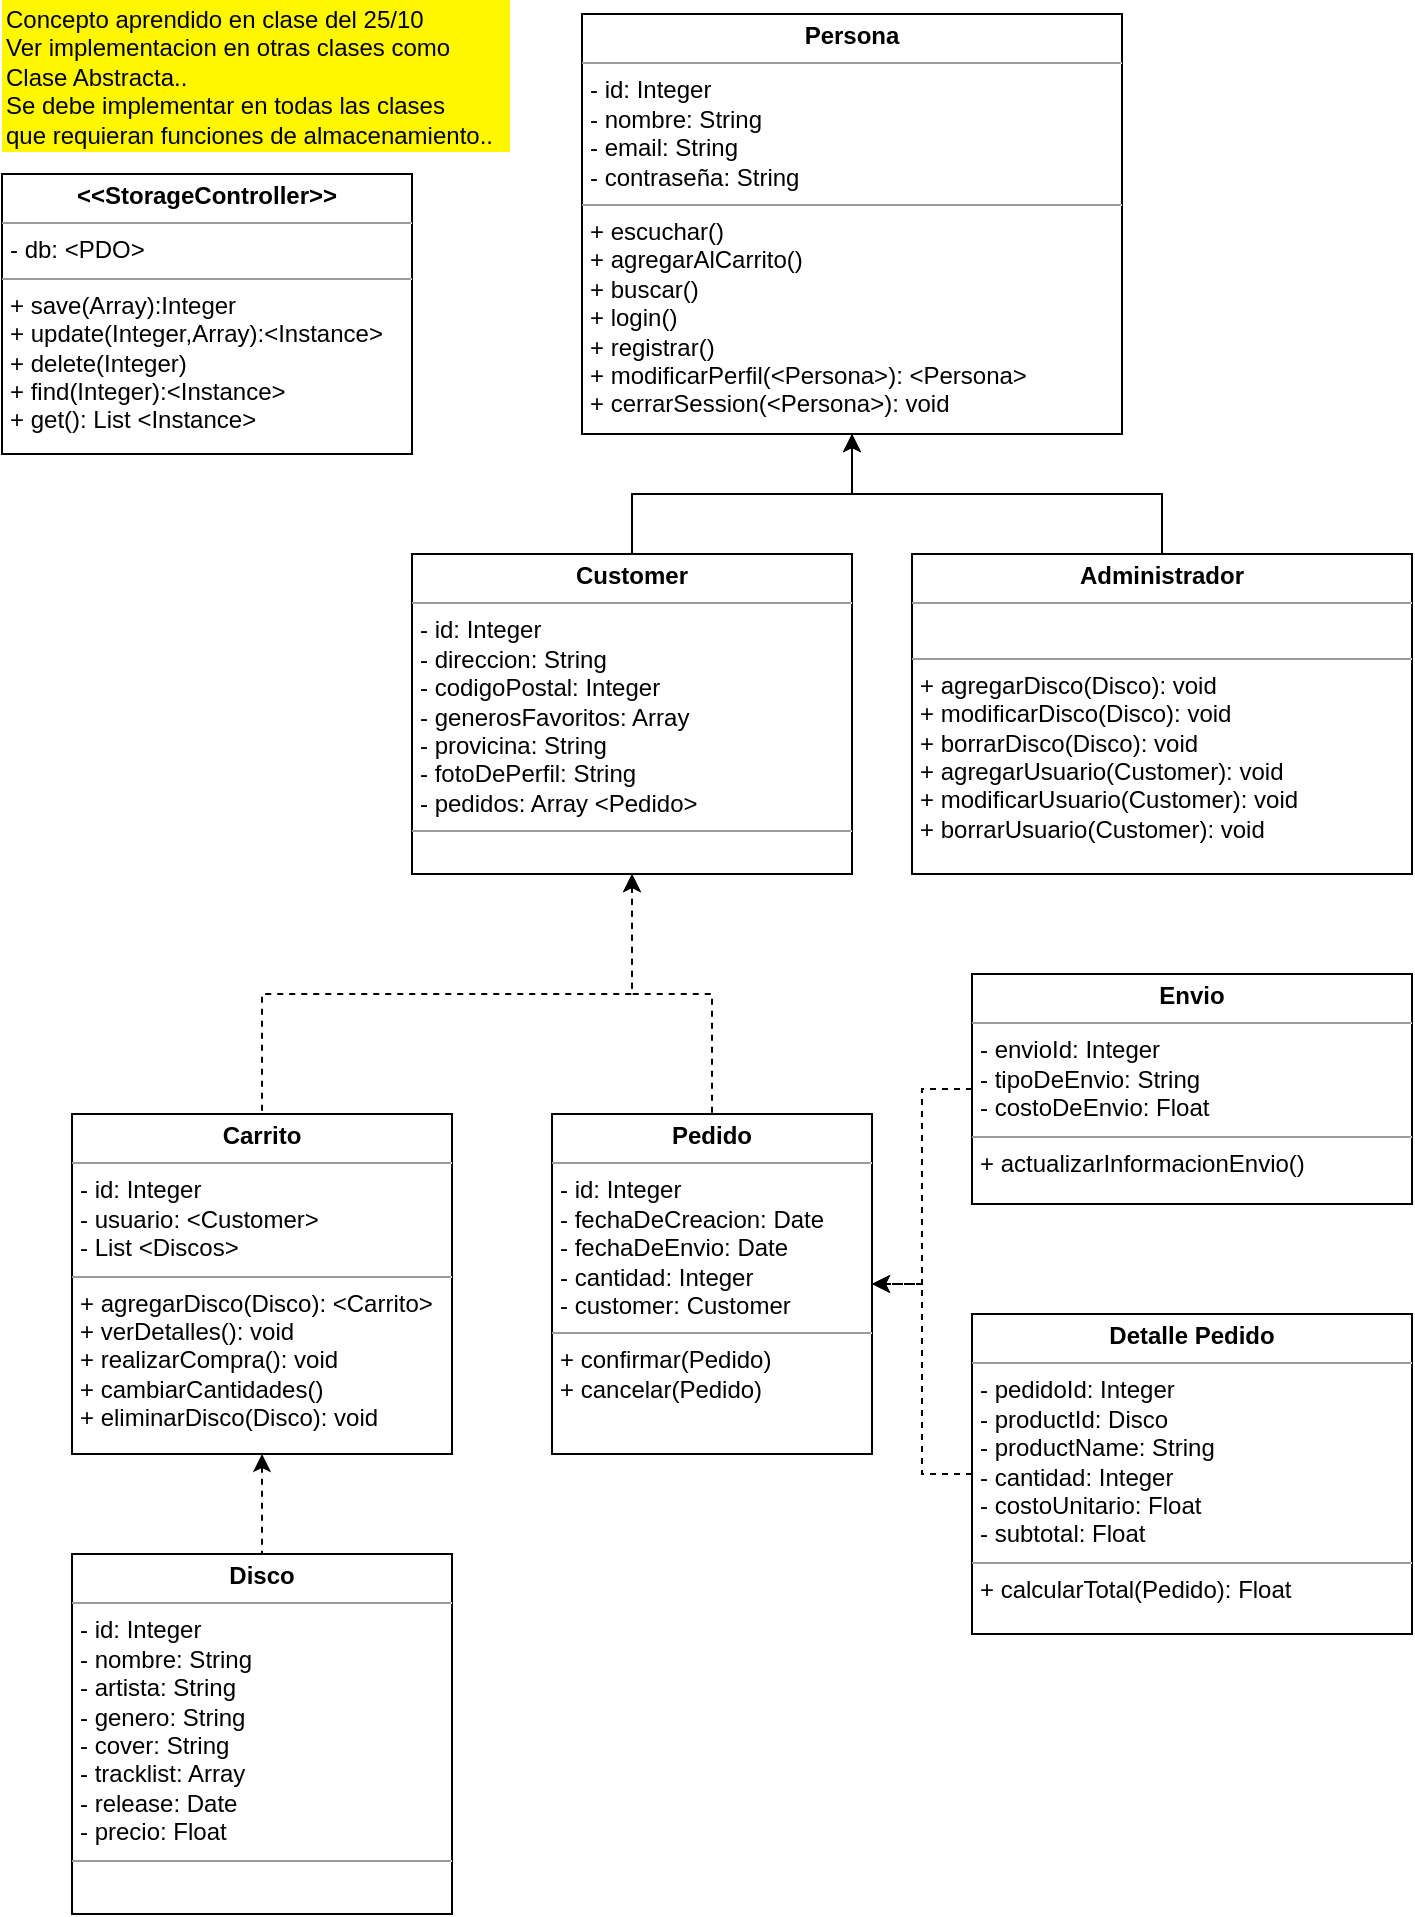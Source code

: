 <mxfile pages="1" version="10.7.5" type="device"><diagram id="0K4Qw0k9i0qUyxo-KpMl" name="Page-1"><mxGraphModel dx="758" dy="514" grid="0" gridSize="10" guides="1" tooltips="1" connect="1" arrows="1" fold="1" page="0" pageScale="1" pageWidth="1169" pageHeight="1654" math="0" shadow="0"><root><mxCell id="0"/><mxCell id="1" parent="0"/><mxCell id="xtUksuKNNhr6q6NkcrZk-10" style="edgeStyle=orthogonalEdgeStyle;rounded=0;orthogonalLoop=1;jettySize=auto;html=1;exitX=0.5;exitY=1;exitDx=0;exitDy=0;entryX=0.5;entryY=0;entryDx=0;entryDy=0;startArrow=classic;startFill=1;endArrow=none;endFill=0;" parent="1" source="xtUksuKNNhr6q6NkcrZk-1" target="xtUksuKNNhr6q6NkcrZk-2" edge="1"><mxGeometry relative="1" as="geometry"/></mxCell><mxCell id="xtUksuKNNhr6q6NkcrZk-11" style="edgeStyle=orthogonalEdgeStyle;rounded=0;orthogonalLoop=1;jettySize=auto;html=1;exitX=0.5;exitY=1;exitDx=0;exitDy=0;entryX=0.5;entryY=0;entryDx=0;entryDy=0;startArrow=classic;startFill=1;endArrow=none;endFill=0;" parent="1" source="xtUksuKNNhr6q6NkcrZk-1" target="xtUksuKNNhr6q6NkcrZk-3" edge="1"><mxGeometry relative="1" as="geometry"/></mxCell><mxCell id="xtUksuKNNhr6q6NkcrZk-1" value="&lt;p style=&quot;margin: 0px ; margin-top: 4px ; text-align: center&quot;&gt;&lt;b&gt;Persona&lt;/b&gt;&lt;/p&gt;&lt;hr size=&quot;1&quot;&gt;&lt;p style=&quot;margin: 0px ; margin-left: 4px&quot;&gt;- id: Integer&lt;/p&gt;&lt;p style=&quot;margin: 0px ; margin-left: 4px&quot;&gt;- nombre: String&lt;/p&gt;&lt;p style=&quot;margin: 0px ; margin-left: 4px&quot;&gt;- email: String&lt;/p&gt;&lt;p style=&quot;margin: 0px ; margin-left: 4px&quot;&gt;- contraseña: String&lt;/p&gt;&lt;hr size=&quot;1&quot;&gt;&lt;p style=&quot;margin: 0px ; margin-left: 4px&quot;&gt;+ escuchar()&lt;/p&gt;&lt;p style=&quot;margin: 0px ; margin-left: 4px&quot;&gt;+ agregarAlCarrito()&lt;br&gt;&lt;/p&gt;&lt;p style=&quot;margin: 0px ; margin-left: 4px&quot;&gt;+ buscar()&lt;/p&gt;&lt;p style=&quot;margin: 0px ; margin-left: 4px&quot;&gt;+ login()&lt;/p&gt;&lt;p style=&quot;margin: 0px ; margin-left: 4px&quot;&gt;+ registrar()&lt;/p&gt;&lt;p style=&quot;margin: 0px ; margin-left: 4px&quot;&gt;&lt;span&gt;+ modificarPerfil(&amp;lt;Persona&amp;gt;): &amp;lt;Persona&amp;gt;&lt;/span&gt;&lt;/p&gt;&lt;p style=&quot;margin: 0px ; margin-left: 4px&quot;&gt;&lt;span&gt;+ cerrarSession(&amp;lt;Persona&amp;gt;): void&lt;/span&gt;&lt;/p&gt;" style="verticalAlign=top;align=left;overflow=fill;fontSize=12;fontFamily=Helvetica;html=1;" parent="1" vertex="1"><mxGeometry x="335" y="30" width="270" height="210" as="geometry"/></mxCell><mxCell id="xtUksuKNNhr6q6NkcrZk-15" style="edgeStyle=orthogonalEdgeStyle;rounded=0;orthogonalLoop=1;jettySize=auto;html=1;exitX=0.5;exitY=1;exitDx=0;exitDy=0;entryX=0.5;entryY=0;entryDx=0;entryDy=0;dashed=1;startArrow=classic;startFill=1;endArrow=none;endFill=0;" parent="1" source="xtUksuKNNhr6q6NkcrZk-2" target="xtUksuKNNhr6q6NkcrZk-14" edge="1"><mxGeometry relative="1" as="geometry"/></mxCell><mxCell id="xtUksuKNNhr6q6NkcrZk-18" style="edgeStyle=orthogonalEdgeStyle;rounded=0;orthogonalLoop=1;jettySize=auto;html=1;exitX=0.5;exitY=1;exitDx=0;exitDy=0;entryX=0.5;entryY=0;entryDx=0;entryDy=0;dashed=1;startArrow=classic;startFill=1;endArrow=none;endFill=0;" parent="1" source="xtUksuKNNhr6q6NkcrZk-2" target="xtUksuKNNhr6q6NkcrZk-5" edge="1"><mxGeometry relative="1" as="geometry"/></mxCell><mxCell id="xtUksuKNNhr6q6NkcrZk-2" value="&lt;p style=&quot;margin: 0px ; margin-top: 4px ; text-align: center&quot;&gt;&lt;b&gt;Customer&lt;/b&gt;&lt;/p&gt;&lt;hr size=&quot;1&quot;&gt;&lt;p style=&quot;margin: 0px ; margin-left: 4px&quot;&gt;- id: Integer&lt;/p&gt;&lt;p style=&quot;margin: 0px ; margin-left: 4px&quot;&gt;- direccion: String&lt;/p&gt;&lt;p style=&quot;margin: 0px ; margin-left: 4px&quot;&gt;- codigoPostal: Integer&lt;/p&gt;&lt;p style=&quot;margin: 0px ; margin-left: 4px&quot;&gt;- generosFavoritos: Array&lt;/p&gt;&lt;p style=&quot;margin: 0px ; margin-left: 4px&quot;&gt;- provicina: String&lt;/p&gt;&lt;p style=&quot;margin: 0px ; margin-left: 4px&quot;&gt;- fotoDePerfil: String&lt;/p&gt;&lt;p style=&quot;margin: 0px ; margin-left: 4px&quot;&gt;- pedidos: Array &amp;lt;Pedido&amp;gt;&lt;/p&gt;&lt;hr size=&quot;1&quot;&gt;&lt;p style=&quot;margin: 0px ; margin-left: 4px&quot;&gt;&lt;br&gt;&lt;/p&gt;" style="verticalAlign=top;align=left;overflow=fill;fontSize=12;fontFamily=Helvetica;html=1;" parent="1" vertex="1"><mxGeometry x="250" y="300" width="220" height="160" as="geometry"/></mxCell><mxCell id="xtUksuKNNhr6q6NkcrZk-3" value="&lt;p style=&quot;margin: 0px ; margin-top: 4px ; text-align: center&quot;&gt;&lt;b&gt;Administrador&lt;/b&gt;&lt;/p&gt;&lt;hr size=&quot;1&quot;&gt;&lt;p style=&quot;margin: 0px ; margin-left: 4px&quot;&gt;&lt;br&gt;&lt;/p&gt;&lt;hr size=&quot;1&quot;&gt;&lt;p style=&quot;margin: 0px ; margin-left: 4px&quot;&gt;+ agregarDisco(Disco): void&lt;/p&gt;&lt;p style=&quot;margin: 0px ; margin-left: 4px&quot;&gt;+ modificarDisco(Disco): void&lt;/p&gt;&lt;p style=&quot;margin: 0px ; margin-left: 4px&quot;&gt;+ borrarDisco(Disco): void&lt;/p&gt;&lt;p style=&quot;margin: 0px ; margin-left: 4px&quot;&gt;+ agregarUsuario(Customer): void&lt;/p&gt;&lt;p style=&quot;margin: 0px ; margin-left: 4px&quot;&gt;+ modificarUsuario(Customer&lt;span&gt;): void&lt;/span&gt;&lt;/p&gt;&lt;p style=&quot;margin: 0px ; margin-left: 4px&quot;&gt;&lt;span&gt;+ borrarUsuario(Customer): void&lt;/span&gt;&lt;/p&gt;" style="verticalAlign=top;align=left;overflow=fill;fontSize=12;fontFamily=Helvetica;html=1;" parent="1" vertex="1"><mxGeometry x="500" y="300" width="250" height="160" as="geometry"/></mxCell><mxCell id="xtUksuKNNhr6q6NkcrZk-4" value="&lt;p style=&quot;margin: 0px ; margin-top: 4px ; text-align: center&quot;&gt;&lt;b&gt;Disco&lt;/b&gt;&lt;/p&gt;&lt;hr size=&quot;1&quot;&gt;&lt;p style=&quot;margin: 0px ; margin-left: 4px&quot;&gt;- id: Integer&lt;/p&gt;&lt;p style=&quot;margin: 0px ; margin-left: 4px&quot;&gt;- nombre: String&lt;/p&gt;&lt;p style=&quot;margin: 0px ; margin-left: 4px&quot;&gt;- artista: String&lt;/p&gt;&lt;p style=&quot;margin: 0px ; margin-left: 4px&quot;&gt;- genero: String&lt;/p&gt;&lt;p style=&quot;margin: 0px ; margin-left: 4px&quot;&gt;- cover: String&lt;/p&gt;&lt;p style=&quot;margin: 0px ; margin-left: 4px&quot;&gt;- tracklist: Array&lt;/p&gt;&lt;p style=&quot;margin: 0px ; margin-left: 4px&quot;&gt;- release: Date&lt;/p&gt;&lt;p style=&quot;margin: 0px ; margin-left: 4px&quot;&gt;- precio: Float&lt;/p&gt;&lt;hr size=&quot;1&quot;&gt;&lt;p style=&quot;margin: 0px ; margin-left: 4px&quot;&gt;&lt;br&gt;&lt;/p&gt;" style="verticalAlign=top;align=left;overflow=fill;fontSize=12;fontFamily=Helvetica;html=1;" parent="1" vertex="1"><mxGeometry x="80" y="800" width="190" height="180" as="geometry"/></mxCell><mxCell id="xtUksuKNNhr6q6NkcrZk-16" style="edgeStyle=orthogonalEdgeStyle;rounded=0;orthogonalLoop=1;jettySize=auto;html=1;exitX=0.5;exitY=1;exitDx=0;exitDy=0;entryX=0.5;entryY=0;entryDx=0;entryDy=0;dashed=1;startArrow=classic;startFill=1;endArrow=none;endFill=0;" parent="1" source="xtUksuKNNhr6q6NkcrZk-5" target="xtUksuKNNhr6q6NkcrZk-4" edge="1"><mxGeometry relative="1" as="geometry"/></mxCell><mxCell id="xtUksuKNNhr6q6NkcrZk-5" value="&lt;p style=&quot;margin: 0px ; margin-top: 4px ; text-align: center&quot;&gt;&lt;b&gt;Carrito&lt;/b&gt;&lt;/p&gt;&lt;hr size=&quot;1&quot;&gt;&lt;p style=&quot;margin: 0px ; margin-left: 4px&quot;&gt;- id: Integer&lt;/p&gt;&lt;p style=&quot;margin: 0px ; margin-left: 4px&quot;&gt;- usuario: &amp;lt;Customer&amp;gt;&lt;/p&gt;&lt;p style=&quot;margin: 0px ; margin-left: 4px&quot;&gt;- List &amp;lt;Discos&amp;gt;&lt;/p&gt;&lt;hr size=&quot;1&quot;&gt;&lt;p style=&quot;margin: 0px ; margin-left: 4px&quot;&gt;+ agregarDisco(Disco): &amp;lt;Carrito&amp;gt;&lt;/p&gt;&lt;p style=&quot;margin: 0px ; margin-left: 4px&quot;&gt;+ verDetalles(): void&lt;/p&gt;&lt;p style=&quot;margin: 0px ; margin-left: 4px&quot;&gt;+ realizarCompra(): void&lt;/p&gt;&lt;p style=&quot;margin: 0px ; margin-left: 4px&quot;&gt;+ cambiarCantidades()&lt;/p&gt;&lt;p style=&quot;margin: 0px ; margin-left: 4px&quot;&gt;+ eliminarDisco(Disco): void&lt;/p&gt;" style="verticalAlign=top;align=left;overflow=fill;fontSize=12;fontFamily=Helvetica;html=1;" parent="1" vertex="1"><mxGeometry x="80" y="580" width="190" height="170" as="geometry"/></mxCell><mxCell id="xtUksuKNNhr6q6NkcrZk-14" value="&lt;p style=&quot;margin: 0px ; margin-top: 4px ; text-align: center&quot;&gt;&lt;b&gt;Pedido&lt;/b&gt;&lt;/p&gt;&lt;hr size=&quot;1&quot;&gt;&lt;p style=&quot;margin: 0px ; margin-left: 4px&quot;&gt;- id: Integer&lt;/p&gt;&lt;p style=&quot;margin: 0px ; margin-left: 4px&quot;&gt;- fechaDeCreacion: Date&lt;/p&gt;&lt;p style=&quot;margin: 0px ; margin-left: 4px&quot;&gt;- fechaDeEnvio: Date&lt;/p&gt;&lt;p style=&quot;margin: 0px ; margin-left: 4px&quot;&gt;- cantidad: Integer&lt;/p&gt;&lt;p style=&quot;margin: 0px ; margin-left: 4px&quot;&gt;&lt;span&gt;- customer: Customer&lt;/span&gt;&lt;/p&gt;&lt;hr size=&quot;1&quot;&gt;&lt;p style=&quot;margin: 0px ; margin-left: 4px&quot;&gt;+ confirmar(Pedido)&lt;/p&gt;&lt;p style=&quot;margin: 0px ; margin-left: 4px&quot;&gt;+ cancelar(Pedido)&lt;/p&gt;" style="verticalAlign=top;align=left;overflow=fill;fontSize=12;fontFamily=Helvetica;html=1;" parent="1" vertex="1"><mxGeometry x="320" y="580" width="160" height="170" as="geometry"/></mxCell><mxCell id="xtUksuKNNhr6q6NkcrZk-21" style="edgeStyle=orthogonalEdgeStyle;rounded=0;orthogonalLoop=1;jettySize=auto;html=1;exitX=0;exitY=0.5;exitDx=0;exitDy=0;entryX=1;entryY=0.5;entryDx=0;entryDy=0;dashed=1;" parent="1" source="xtUksuKNNhr6q6NkcrZk-19" target="xtUksuKNNhr6q6NkcrZk-14" edge="1"><mxGeometry relative="1" as="geometry"/></mxCell><mxCell id="xtUksuKNNhr6q6NkcrZk-19" value="&lt;p style=&quot;margin: 0px ; margin-top: 4px ; text-align: center&quot;&gt;&lt;b&gt;Detalle Pedido&lt;/b&gt;&lt;/p&gt;&lt;hr size=&quot;1&quot;&gt;&lt;p style=&quot;margin: 0px ; margin-left: 4px&quot;&gt;- pedidoId: Integer&lt;/p&gt;&lt;p style=&quot;margin: 0px ; margin-left: 4px&quot;&gt;- productId: Disco&lt;/p&gt;&lt;p style=&quot;margin: 0px ; margin-left: 4px&quot;&gt;- productName: String&lt;/p&gt;&lt;p style=&quot;margin: 0px ; margin-left: 4px&quot;&gt;- cantidad: Integer&lt;/p&gt;&lt;p style=&quot;margin: 0px ; margin-left: 4px&quot;&gt;- costoUnitario: Float&lt;/p&gt;&lt;p style=&quot;margin: 0px ; margin-left: 4px&quot;&gt;- subtotal: Float&lt;/p&gt;&lt;hr size=&quot;1&quot;&gt;&lt;p style=&quot;margin: 0px ; margin-left: 4px&quot;&gt;+ calcularTotal(Pedido): Float&lt;/p&gt;" style="verticalAlign=top;align=left;overflow=fill;fontSize=12;fontFamily=Helvetica;html=1;" parent="1" vertex="1"><mxGeometry x="530" y="680" width="220" height="160" as="geometry"/></mxCell><mxCell id="xtUksuKNNhr6q6NkcrZk-23" style="edgeStyle=orthogonalEdgeStyle;rounded=0;orthogonalLoop=1;jettySize=auto;html=1;exitX=0;exitY=0.5;exitDx=0;exitDy=0;entryX=1;entryY=0.5;entryDx=0;entryDy=0;dashed=1;" parent="1" source="xtUksuKNNhr6q6NkcrZk-22" target="xtUksuKNNhr6q6NkcrZk-14" edge="1"><mxGeometry relative="1" as="geometry"/></mxCell><mxCell id="xtUksuKNNhr6q6NkcrZk-22" value="&lt;p style=&quot;margin: 0px ; margin-top: 4px ; text-align: center&quot;&gt;&lt;b&gt;Envio&lt;/b&gt;&lt;/p&gt;&lt;hr size=&quot;1&quot;&gt;&lt;p style=&quot;margin: 0px ; margin-left: 4px&quot;&gt;- envioId: Integer&lt;/p&gt;&lt;p style=&quot;margin: 0px ; margin-left: 4px&quot;&gt;- tipoDeEnvio: String&lt;/p&gt;&lt;p style=&quot;margin: 0px ; margin-left: 4px&quot;&gt;- costoDeEnvio: Float&lt;/p&gt;&lt;hr size=&quot;1&quot;&gt;&lt;p style=&quot;margin: 0px ; margin-left: 4px&quot;&gt;+ actualizarInformacionEnvio()&lt;/p&gt;" style="verticalAlign=top;align=left;overflow=fill;fontSize=12;fontFamily=Helvetica;html=1;" parent="1" vertex="1"><mxGeometry x="530" y="510" width="220" height="115" as="geometry"/></mxCell><mxCell id="cSp806gSa2tK5Ta0w_Zl-3" value="&lt;p style=&quot;margin: 0px ; margin-top: 4px ; text-align: center&quot;&gt;&lt;b&gt;&amp;lt;&amp;lt;StorageController&amp;gt;&amp;gt;&lt;/b&gt;&lt;/p&gt;&lt;hr size=&quot;1&quot;&gt;&lt;p style=&quot;margin: 0px ; margin-left: 4px&quot;&gt;- db: &amp;lt;PDO&amp;gt;&lt;/p&gt;&lt;hr size=&quot;1&quot;&gt;&lt;p style=&quot;margin: 0px ; margin-left: 4px&quot;&gt;+ save(Array):Integer&lt;/p&gt;&lt;p style=&quot;margin: 0px ; margin-left: 4px&quot;&gt;+ update(Integer,Array):&amp;lt;Instance&amp;gt;&lt;/p&gt;&lt;p style=&quot;margin: 0px ; margin-left: 4px&quot;&gt;&lt;span&gt;+ delete(Integer)&lt;/span&gt;&lt;/p&gt;&lt;p style=&quot;margin: 0px ; margin-left: 4px&quot;&gt;&lt;span&gt;+ find(Integer):&amp;lt;Instance&amp;gt;&lt;/span&gt;&lt;/p&gt;&lt;p style=&quot;margin: 0px ; margin-left: 4px&quot;&gt;&lt;span&gt;+ get(): List &amp;lt;Instance&amp;gt;&lt;/span&gt;&lt;/p&gt;" style="verticalAlign=top;align=left;overflow=fill;fontSize=12;fontFamily=Helvetica;html=1;" parent="1" vertex="1"><mxGeometry x="45" y="110" width="205" height="140" as="geometry"/></mxCell><mxCell id="RF5ButhVncrAMh4SdscF-1" value="Concepto aprendido en clase del 25/10&lt;br&gt;Ver implementacion en otras clases como&lt;br&gt;Clase Abstracta..&lt;br&gt;Se debe implementar en todas las clases&lt;br&gt;que requieran funciones de almacenamiento..&lt;br&gt;" style="text;resizable=0;points=[];autosize=1;align=left;verticalAlign=top;spacingTop=-4;shadow=0;fillColor=#FFF700;strokeColor=none;html=1;" vertex="1" parent="1"><mxGeometry x="45" y="23" width="254" height="76" as="geometry"/></mxCell></root></mxGraphModel></diagram></mxfile>